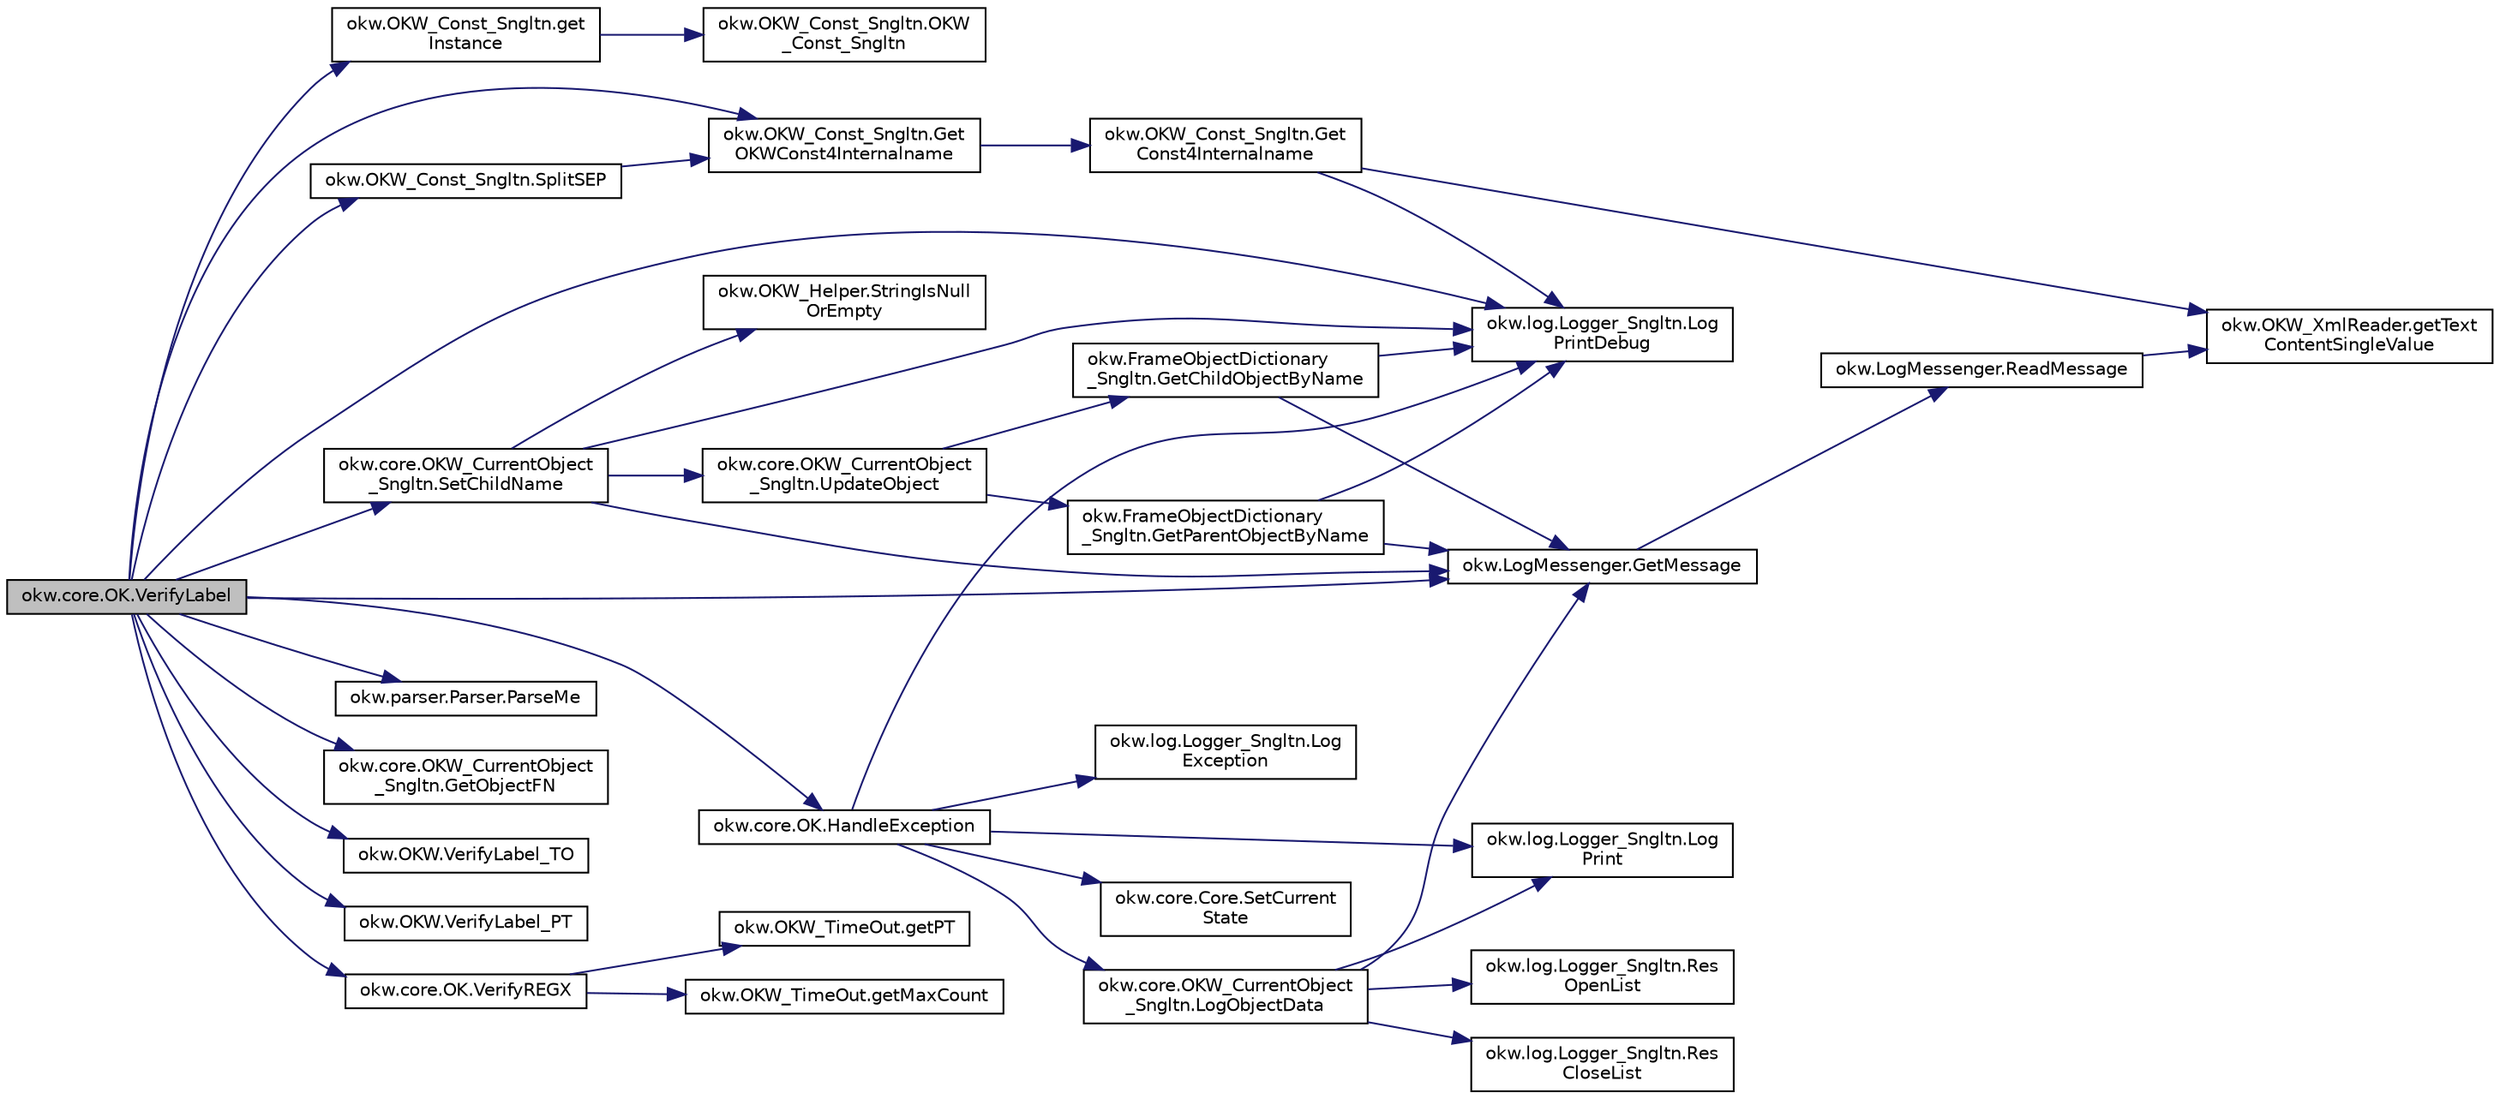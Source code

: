 digraph "okw.core.OK.VerifyLabel"
{
 // INTERACTIVE_SVG=YES
  edge [fontname="Helvetica",fontsize="10",labelfontname="Helvetica",labelfontsize="10"];
  node [fontname="Helvetica",fontsize="10",shape=record];
  rankdir="LR";
  Node1049 [label="okw.core.OK.VerifyLabel",height=0.2,width=0.4,color="black", fillcolor="grey75", style="filled", fontcolor="black"];
  Node1049 -> Node1050 [color="midnightblue",fontsize="10",style="solid",fontname="Helvetica"];
  Node1050 [label="okw.OKW_Const_Sngltn.get\lInstance",height=0.2,width=0.4,color="black", fillcolor="white", style="filled",URL="$classokw_1_1_o_k_w___const___sngltn.html#afdb8f095b58cbd870dbb8eb353e3b0bf",tooltip="Holt die einzige Instanz dieser Klasse. "];
  Node1050 -> Node1051 [color="midnightblue",fontsize="10",style="solid",fontname="Helvetica"];
  Node1051 [label="okw.OKW_Const_Sngltn.OKW\l_Const_Sngltn",height=0.2,width=0.4,color="black", fillcolor="white", style="filled",URL="$classokw_1_1_o_k_w___const___sngltn.html#a8404c43fc549df30d37c369c7d6e89ae",tooltip="Privater Konstruktor ohne Parameter im Entwurfsmuster Singelton initialisiert die Klasse OKW_Const..."];
  Node1049 -> Node1052 [color="midnightblue",fontsize="10",style="solid",fontname="Helvetica"];
  Node1052 [label="okw.OKW_Const_Sngltn.Get\lOKWConst4Internalname",height=0.2,width=0.4,color="black", fillcolor="white", style="filled",URL="$classokw_1_1_o_k_w___const___sngltn.html#a02c05c79f7ea6e862a81a64ce23941fd",tooltip="Methode ermittelt für Internalname und der aktuell eingestellten Sprache den Wert für OKWConst..."];
  Node1052 -> Node1053 [color="midnightblue",fontsize="10",style="solid",fontname="Helvetica"];
  Node1053 [label="okw.OKW_Const_Sngltn.Get\lConst4Internalname",height=0.2,width=0.4,color="black", fillcolor="white", style="filled",URL="$classokw_1_1_o_k_w___const___sngltn.html#a51cde06bf07e855ba4d69ff36b9a27f7",tooltip="Methode ermittelt für Internalname und der aktuell eingestellten Sprache den Wert für Const..."];
  Node1053 -> Node1054 [color="midnightblue",fontsize="10",style="solid",fontname="Helvetica"];
  Node1054 [label="okw.log.Logger_Sngltn.Log\lPrintDebug",height=0.2,width=0.4,color="black", fillcolor="white", style="filled",URL="$classokw_1_1log_1_1_logger___sngltn.html#a313f97c79ba4662d9daaf7f537dd02f4",tooltip="Loggt eine Nachricht. "];
  Node1053 -> Node1055 [color="midnightblue",fontsize="10",style="solid",fontname="Helvetica"];
  Node1055 [label="okw.OKW_XmlReader.getText\lContentSingleValue",height=0.2,width=0.4,color="black", fillcolor="white", style="filled",URL="$classokw_1_1_o_k_w___xml_reader.html#ab920b5335a2e1429c14cc5f8e79f39eb",tooltip="Lies den TextContent eines Tag. "];
  Node1049 -> Node1054 [color="midnightblue",fontsize="10",style="solid",fontname="Helvetica"];
  Node1049 -> Node1056 [color="midnightblue",fontsize="10",style="solid",fontname="Helvetica"];
  Node1056 [label="okw.LogMessenger.GetMessage",height=0.2,width=0.4,color="black", fillcolor="white", style="filled",URL="$classokw_1_1_log_messenger.html#af225d1f037d47b3b085175c09d78bdd2",tooltip="Holt die Log-Meldung für MethodeNmae/Textkey ohne weitere Parameter. "];
  Node1056 -> Node1057 [color="midnightblue",fontsize="10",style="solid",fontname="Helvetica"];
  Node1057 [label="okw.LogMessenger.ReadMessage",height=0.2,width=0.4,color="black", fillcolor="white", style="filled",URL="$classokw_1_1_log_messenger.html#a530cd6ab82ec82a04206a2e976ec06e3",tooltip="Interne Kernfunktion holt die Log-Meldung mit Platzhaltern aus der XML-Datei. "];
  Node1057 -> Node1055 [color="midnightblue",fontsize="10",style="solid",fontname="Helvetica"];
  Node1049 -> Node1058 [color="midnightblue",fontsize="10",style="solid",fontname="Helvetica"];
  Node1058 [label="okw.OKW_Const_Sngltn.SplitSEP",height=0.2,width=0.4,color="black", fillcolor="white", style="filled",URL="$classokw_1_1_o_k_w___const___sngltn.html#a3851ae4f27e2ae512749767b86b3fc13",tooltip="Methode trennt einen String und wandelt diesen in einen ListString um. "];
  Node1058 -> Node1052 [color="midnightblue",fontsize="10",style="solid",fontname="Helvetica"];
  Node1049 -> Node1059 [color="midnightblue",fontsize="10",style="solid",fontname="Helvetica"];
  Node1059 [label="okw.parser.Parser.ParseMe",height=0.2,width=0.4,color="black", fillcolor="white", style="filled",URL="$classokw_1_1parser_1_1_parser.html#a46afb901847316c744413ce473ecada3",tooltip="Parst einen _List&lt string&gt, ersetzt die Parser-Schlüsslewörter durch Werte. "];
  Node1049 -> Node1060 [color="midnightblue",fontsize="10",style="solid",fontname="Helvetica"];
  Node1060 [label="okw.core.OKW_CurrentObject\l_Sngltn.SetChildName",height=0.2,width=0.4,color="black", fillcolor="white", style="filled",URL="$classokw_1_1core_1_1_o_k_w___current_object___sngltn.html#aaf87c468ae2476e28fe8a4fb8f996277",tooltip="Setzt das Kindobjekt. "];
  Node1060 -> Node1054 [color="midnightblue",fontsize="10",style="solid",fontname="Helvetica"];
  Node1060 -> Node1056 [color="midnightblue",fontsize="10",style="solid",fontname="Helvetica"];
  Node1060 -> Node1061 [color="midnightblue",fontsize="10",style="solid",fontname="Helvetica"];
  Node1061 [label="okw.OKW_Helper.StringIsNull\lOrEmpty",height=0.2,width=0.4,color="black", fillcolor="white", style="filled",URL="$classokw_1_1_o_k_w___helper.html#ac042a51d58d56ede78ecff1b082f72f3",tooltip="Prüft ob der gegeben String fpsStrin null oder leer (\"\") ist. "];
  Node1060 -> Node1062 [color="midnightblue",fontsize="10",style="solid",fontname="Helvetica"];
  Node1062 [label="okw.core.OKW_CurrentObject\l_Sngltn.UpdateObject",height=0.2,width=0.4,color="black", fillcolor="white", style="filled",URL="$classokw_1_1core_1_1_o_k_w___current_object___sngltn.html#ae9a94a0fbfc07ca5f94e2acf44abee3a",tooltip="Methode aktualisert zwei Werte: "];
  Node1062 -> Node1063 [color="midnightblue",fontsize="10",style="solid",fontname="Helvetica"];
  Node1063 [label="okw.FrameObjectDictionary\l_Sngltn.GetParentObjectByName",height=0.2,width=0.4,color="black", fillcolor="white", style="filled",URL="$classokw_1_1_frame_object_dictionary___sngltn.html#ad8f8fa2d1e817d6390238be819f0fc35",tooltip="Die Methode liefert das Frame-Object des gegebenen FN eines Fensterobjektes zurück. "];
  Node1063 -> Node1054 [color="midnightblue",fontsize="10",style="solid",fontname="Helvetica"];
  Node1063 -> Node1056 [color="midnightblue",fontsize="10",style="solid",fontname="Helvetica"];
  Node1062 -> Node1064 [color="midnightblue",fontsize="10",style="solid",fontname="Helvetica"];
  Node1064 [label="okw.FrameObjectDictionary\l_Sngltn.GetChildObjectByName",height=0.2,width=0.4,color="black", fillcolor="white", style="filled",URL="$classokw_1_1_frame_object_dictionary___sngltn.html#ad6907b6c5e325dcb48932a56aefdbd38",tooltip="Die Methode liefert das Objekt des gegebenen Kindobjekttests zurück. "];
  Node1064 -> Node1054 [color="midnightblue",fontsize="10",style="solid",fontname="Helvetica"];
  Node1064 -> Node1056 [color="midnightblue",fontsize="10",style="solid",fontname="Helvetica"];
  Node1049 -> Node1065 [color="midnightblue",fontsize="10",style="solid",fontname="Helvetica"];
  Node1065 [label="okw.core.OKW_CurrentObject\l_Sngltn.GetObjectFN",height=0.2,width=0.4,color="black", fillcolor="white", style="filled",URL="$classokw_1_1core_1_1_o_k_w___current_object___sngltn.html#a556e288e0c461d114206577d37296161",tooltip="Ermittelt den ObjektNamen des aktuellen Objektes. "];
  Node1049 -> Node1066 [color="midnightblue",fontsize="10",style="solid",fontname="Helvetica"];
  Node1066 [label="okw.OKW.VerifyLabel_TO",height=0.2,width=0.4,color="black", fillcolor="white", style="filled",URL="$interfaceokw_1_1_o_k_w.html#a6d3914927a74bed1f783d9a3037dd8af",tooltip="TimeOut in [s] für das Schlüsselwort VerifyLabel. "];
  Node1049 -> Node1067 [color="midnightblue",fontsize="10",style="solid",fontname="Helvetica"];
  Node1067 [label="okw.OKW.VerifyLabel_PT",height=0.2,width=0.4,color="black", fillcolor="white", style="filled",URL="$interfaceokw_1_1_o_k_w.html#af61e99c52f99cd85078aef9cf024557b",tooltip="Polling Time in [ms] für das Schlüsselwort VerifyLabel. "];
  Node1049 -> Node1068 [color="midnightblue",fontsize="10",style="solid",fontname="Helvetica"];
  Node1068 [label="okw.core.OK.VerifyREGX",height=0.2,width=0.4,color="black", fillcolor="white", style="filled",URL="$classokw_1_1core_1_1_o_k.html#a6576c3dc19a798e33c694c9f2cd0bbbf"];
  Node1068 -> Node1069 [color="midnightblue",fontsize="10",style="solid",fontname="Helvetica"];
  Node1069 [label="okw.OKW_TimeOut.getMaxCount",height=0.2,width=0.4,color="black", fillcolor="white", style="filled",URL="$classokw_1_1_o_k_w___time_out.html#adf7b9cc33db065c1f284bb5db2227b51",tooltip="Anzahl der berechnetten Zyklen. "];
  Node1068 -> Node1070 [color="midnightblue",fontsize="10",style="solid",fontname="Helvetica"];
  Node1070 [label="okw.OKW_TimeOut.getPT",height=0.2,width=0.4,color="black", fillcolor="white", style="filled",URL="$classokw_1_1_o_k_w___time_out.html#ab7142e5e6adc82f308a70177c71ced2c",tooltip="Wartezeit zwischen zwei Pollings in [ms]. "];
  Node1049 -> Node1071 [color="midnightblue",fontsize="10",style="solid",fontname="Helvetica"];
  Node1071 [label="okw.core.OK.HandleException",height=0.2,width=0.4,color="black", fillcolor="white", style="filled",URL="$classokw_1_1core_1_1_o_k.html#a1d020010a639b1aba44f93f4d046611d",tooltip="Zentrale Exception-Behandlung. "];
  Node1071 -> Node1072 [color="midnightblue",fontsize="10",style="solid",fontname="Helvetica"];
  Node1072 [label="okw.log.Logger_Sngltn.Log\lPrint",height=0.2,width=0.4,color="black", fillcolor="white", style="filled",URL="$classokw_1_1log_1_1_logger___sngltn.html#a8ebceaddd6cc6963ddb8e08c72ea808c",tooltip="LogPrint Function: Prints the values of expressions to the results file. "];
  Node1071 -> Node1073 [color="midnightblue",fontsize="10",style="solid",fontname="Helvetica"];
  Node1073 [label="okw.log.Logger_Sngltn.Log\lException",height=0.2,width=0.4,color="black", fillcolor="white", style="filled",URL="$classokw_1_1log_1_1_logger___sngltn.html#aa29d396a2b9df1ac57079d777c548181",tooltip="LogException Function: Logs a Script Exception to the results file. "];
  Node1071 -> Node1054 [color="midnightblue",fontsize="10",style="solid",fontname="Helvetica"];
  Node1071 -> Node1074 [color="midnightblue",fontsize="10",style="solid",fontname="Helvetica"];
  Node1074 [label="okw.core.OKW_CurrentObject\l_Sngltn.LogObjectData",height=0.2,width=0.4,color="black", fillcolor="white", style="filled",URL="$classokw_1_1core_1_1_o_k_w___current_object___sngltn.html#a01b48f2c86a2f91909143ee9063dfd86",tooltip="Methode gibt alle wichtigen Informationen zum aktuellen Objekt aus. "];
  Node1074 -> Node1075 [color="midnightblue",fontsize="10",style="solid",fontname="Helvetica"];
  Node1075 [label="okw.log.Logger_Sngltn.Res\lOpenList",height=0.2,width=0.4,color="black", fillcolor="white", style="filled",URL="$classokw_1_1log_1_1_logger___sngltn.html#ab4fc711bb4c754f251372ff3b14ab9c9",tooltip="Creates a new hierarchical level in the results file. "];
  Node1074 -> Node1072 [color="midnightblue",fontsize="10",style="solid",fontname="Helvetica"];
  Node1074 -> Node1056 [color="midnightblue",fontsize="10",style="solid",fontname="Helvetica"];
  Node1074 -> Node1076 [color="midnightblue",fontsize="10",style="solid",fontname="Helvetica"];
  Node1076 [label="okw.log.Logger_Sngltn.Res\lCloseList",height=0.2,width=0.4,color="black", fillcolor="white", style="filled",URL="$classokw_1_1log_1_1_logger___sngltn.html#a9b54104f7e0b4c0a473877b19dfaed56",tooltip="Closes a hierarchical level in the results file that was opened with ResOpenList. ..."];
  Node1071 -> Node1077 [color="midnightblue",fontsize="10",style="solid",fontname="Helvetica"];
  Node1077 [label="okw.core.Core.SetCurrent\lState",height=0.2,width=0.4,color="black", fillcolor="white", style="filled",URL="$classokw_1_1core_1_1_core.html#aafe6e3d88e810dabf350b37058d4af97",tooltip="Setter zum Setzen des aktuellen Zustandes. "];
}
